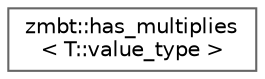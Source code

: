 digraph "Graphical Class Hierarchy"
{
 // LATEX_PDF_SIZE
  bgcolor="transparent";
  edge [fontname=Helvetica,fontsize=10,labelfontname=Helvetica,labelfontsize=10];
  node [fontname=Helvetica,fontsize=10,shape=box,height=0.2,width=0.4];
  rankdir="LR";
  Node0 [id="Node000000",label="zmbt::has_multiplies\l\< T::value_type \>",height=0.2,width=0.4,color="grey40", fillcolor="white", style="filled",URL="$structzmbt_1_1has__multiplies.html",tooltip=" "];
}
